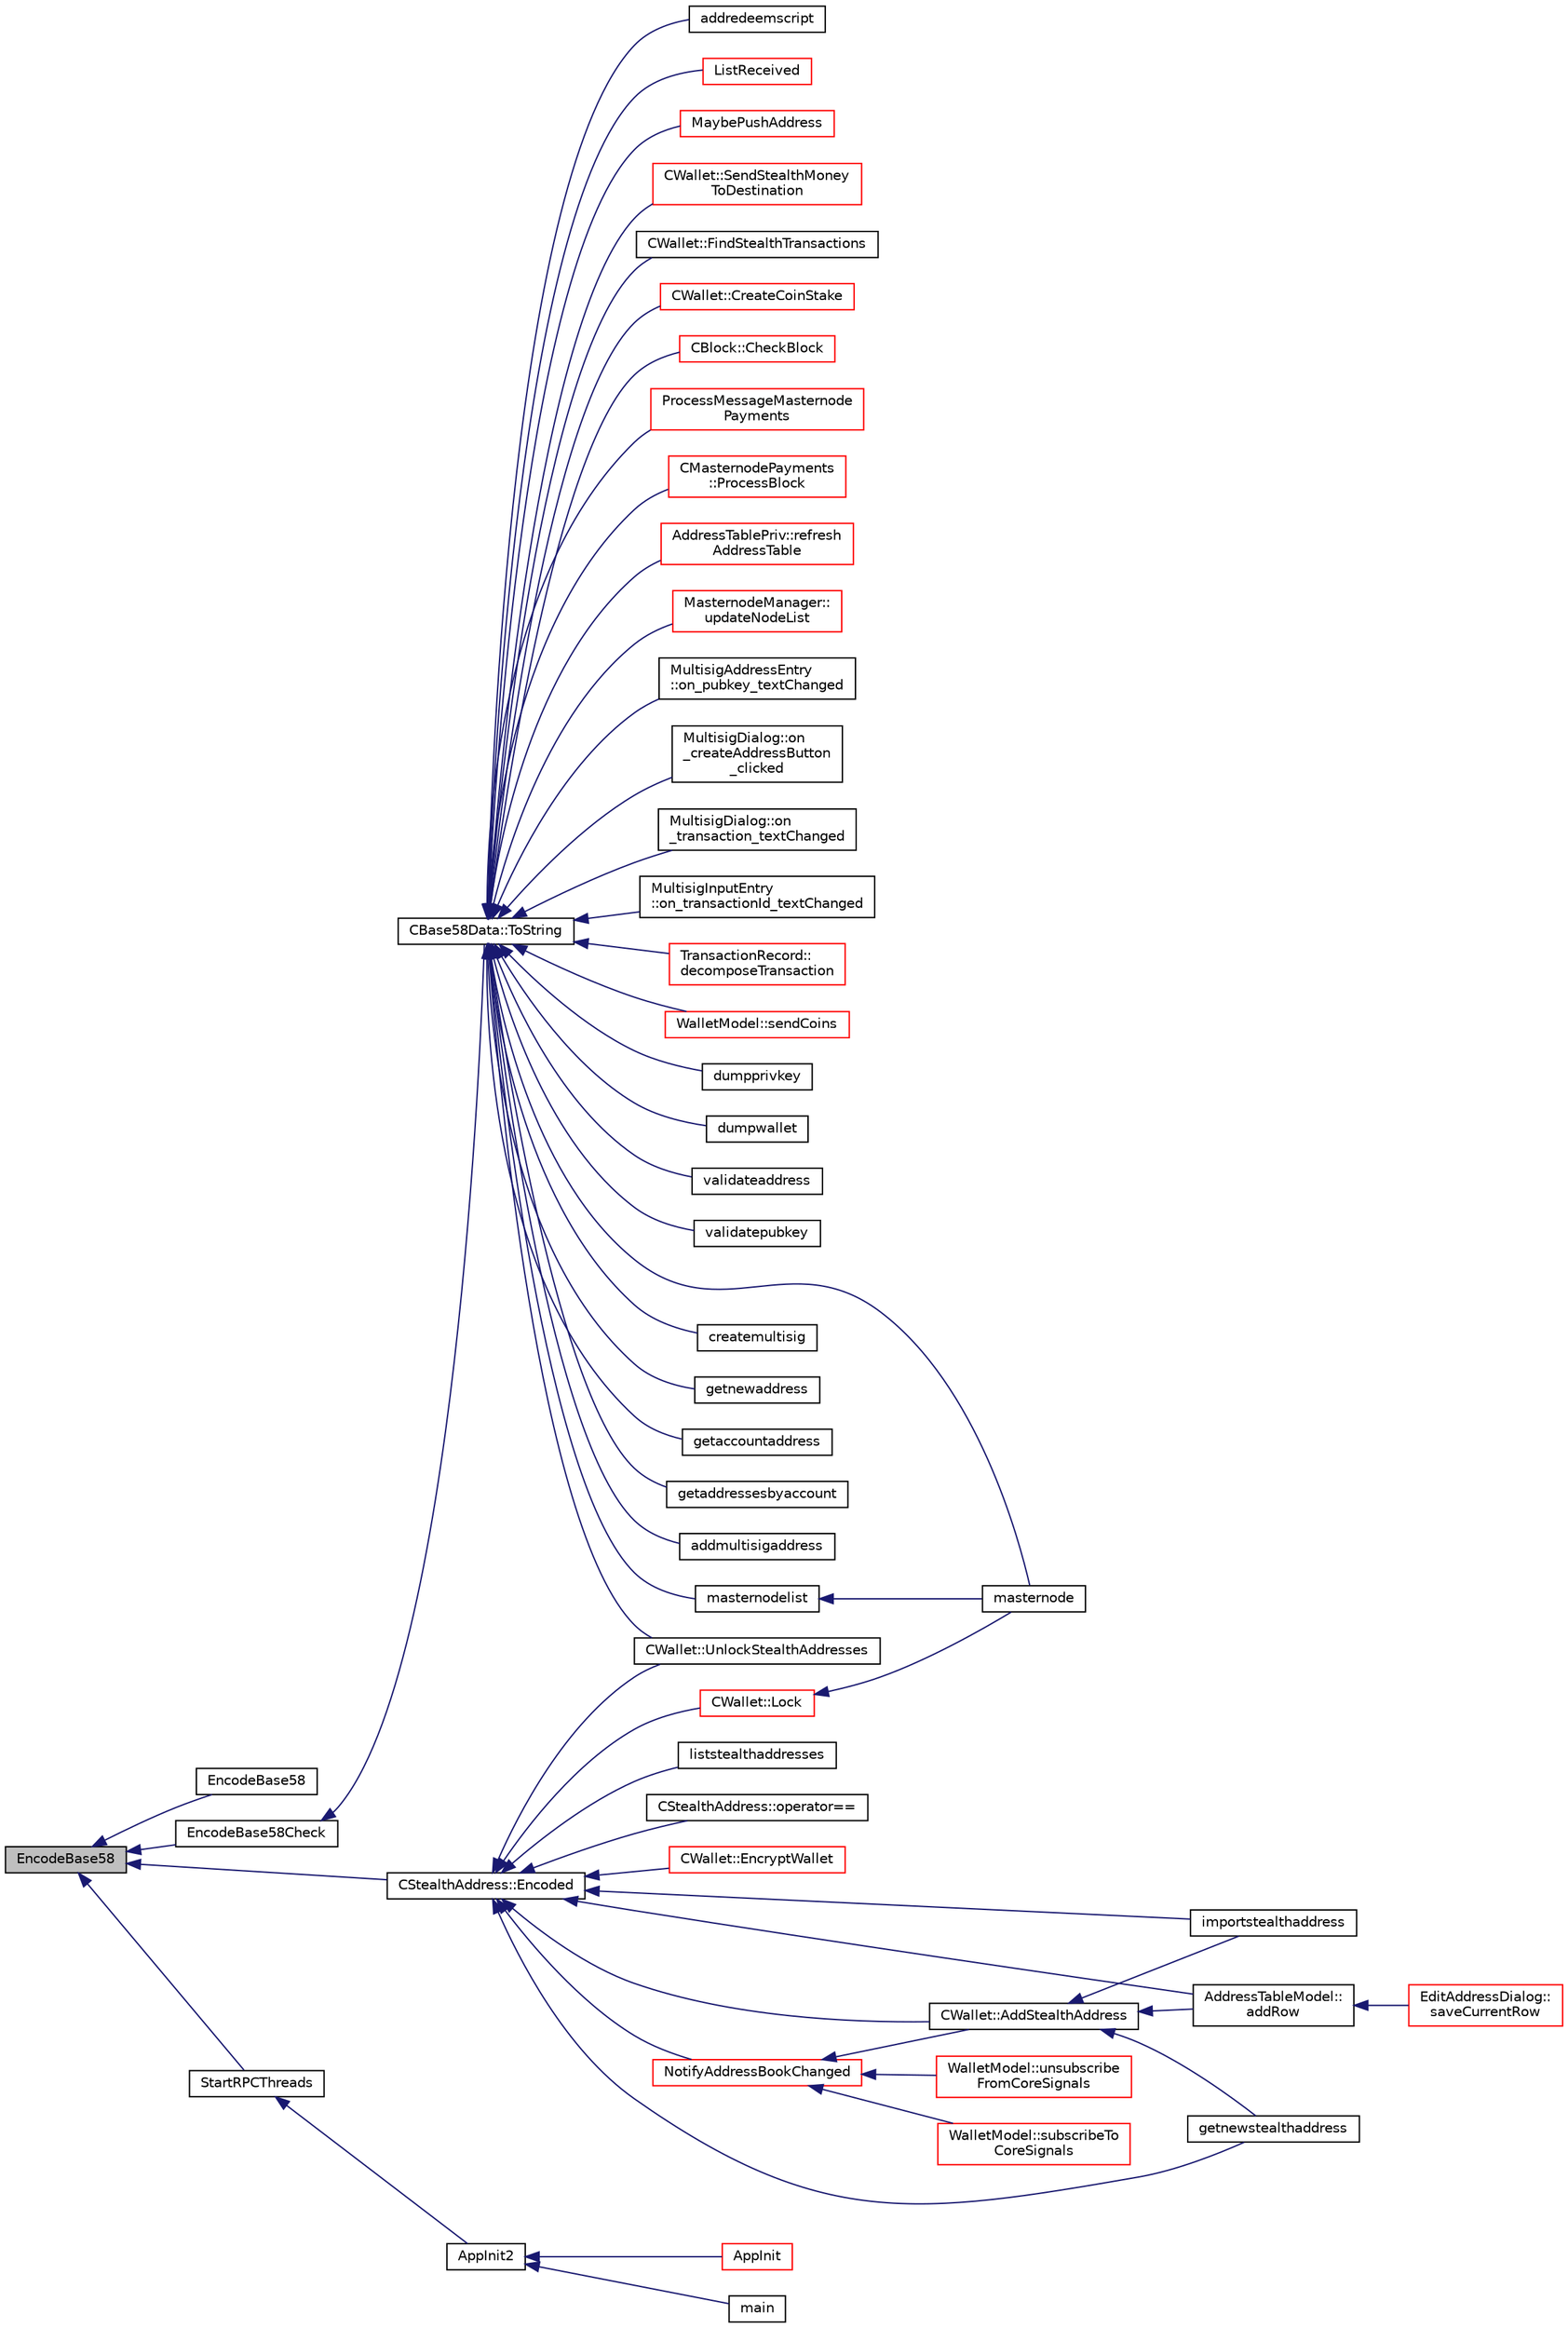 digraph "EncodeBase58"
{
  edge [fontname="Helvetica",fontsize="10",labelfontname="Helvetica",labelfontsize="10"];
  node [fontname="Helvetica",fontsize="10",shape=record];
  rankdir="LR";
  Node219 [label="EncodeBase58",height=0.2,width=0.4,color="black", fillcolor="grey75", style="filled", fontcolor="black"];
  Node219 -> Node220 [dir="back",color="midnightblue",fontsize="10",style="solid",fontname="Helvetica"];
  Node220 [label="EncodeBase58",height=0.2,width=0.4,color="black", fillcolor="white", style="filled",URL="$d8/d53/base58_8h.html#ab95cf95fa4e2631017335c2ea73090bc",tooltip="Encode a byte vector as a base58-encoded string. "];
  Node219 -> Node221 [dir="back",color="midnightblue",fontsize="10",style="solid",fontname="Helvetica"];
  Node221 [label="EncodeBase58Check",height=0.2,width=0.4,color="black", fillcolor="white", style="filled",URL="$d8/d53/base58_8h.html#ace9a5807ee51604f33044339f073ec76",tooltip="Encode a byte vector into a base58-encoded string, including checksum. "];
  Node221 -> Node222 [dir="back",color="midnightblue",fontsize="10",style="solid",fontname="Helvetica"];
  Node222 [label="CBase58Data::ToString",height=0.2,width=0.4,color="black", fillcolor="white", style="filled",URL="$d2/d08/class_c_base58_data.html#a7dc91af403ca02694b3247b15604e220"];
  Node222 -> Node223 [dir="back",color="midnightblue",fontsize="10",style="solid",fontname="Helvetica"];
  Node223 [label="CBlock::CheckBlock",height=0.2,width=0.4,color="red", fillcolor="white", style="filled",URL="$d3/d51/class_c_block.html#a423d19b5a2bf03e26cd412976df3ab20"];
  Node222 -> Node252 [dir="back",color="midnightblue",fontsize="10",style="solid",fontname="Helvetica"];
  Node252 [label="ProcessMessageMasternode\lPayments",height=0.2,width=0.4,color="red", fillcolor="white", style="filled",URL="$dc/d20/masternode-payments_8h.html#a8c28fb440d8031543d1de309e34c40f2"];
  Node222 -> Node253 [dir="back",color="midnightblue",fontsize="10",style="solid",fontname="Helvetica"];
  Node253 [label="CMasternodePayments\l::ProcessBlock",height=0.2,width=0.4,color="red", fillcolor="white", style="filled",URL="$dc/d9a/class_c_masternode_payments.html#aa23dfbc148f10f601e9771bfcffea441"];
  Node222 -> Node254 [dir="back",color="midnightblue",fontsize="10",style="solid",fontname="Helvetica"];
  Node254 [label="AddressTablePriv::refresh\lAddressTable",height=0.2,width=0.4,color="red", fillcolor="white", style="filled",URL="$de/dba/class_address_table_priv.html#af093c98444e8f734e08cfc2ce5b9b116"];
  Node222 -> Node237 [dir="back",color="midnightblue",fontsize="10",style="solid",fontname="Helvetica"];
  Node237 [label="MasternodeManager::\lupdateNodeList",height=0.2,width=0.4,color="red", fillcolor="white", style="filled",URL="$d9/d70/class_masternode_manager.html#a5485a8bd6ccf673027165cc1207dfae9"];
  Node222 -> Node256 [dir="back",color="midnightblue",fontsize="10",style="solid",fontname="Helvetica"];
  Node256 [label="MultisigAddressEntry\l::on_pubkey_textChanged",height=0.2,width=0.4,color="black", fillcolor="white", style="filled",URL="$da/d39/class_multisig_address_entry.html#addaaabad7c692f4be0255d3969ccb6c0"];
  Node222 -> Node257 [dir="back",color="midnightblue",fontsize="10",style="solid",fontname="Helvetica"];
  Node257 [label="MultisigDialog::on\l_createAddressButton\l_clicked",height=0.2,width=0.4,color="black", fillcolor="white", style="filled",URL="$d4/df4/class_multisig_dialog.html#a99a1605980d9bf0a4c2426ead61aa15a"];
  Node222 -> Node258 [dir="back",color="midnightblue",fontsize="10",style="solid",fontname="Helvetica"];
  Node258 [label="MultisigDialog::on\l_transaction_textChanged",height=0.2,width=0.4,color="black", fillcolor="white", style="filled",URL="$d4/df4/class_multisig_dialog.html#a2412fa91c5e7ef51c229aa36388c0960"];
  Node222 -> Node259 [dir="back",color="midnightblue",fontsize="10",style="solid",fontname="Helvetica"];
  Node259 [label="MultisigInputEntry\l::on_transactionId_textChanged",height=0.2,width=0.4,color="black", fillcolor="white", style="filled",URL="$d9/d3d/class_multisig_input_entry.html#a1cb42a240e71f999f06fbf7e4ffbc982"];
  Node222 -> Node260 [dir="back",color="midnightblue",fontsize="10",style="solid",fontname="Helvetica"];
  Node260 [label="TransactionRecord::\ldecomposeTransaction",height=0.2,width=0.4,color="red", fillcolor="white", style="filled",URL="$d1/da7/class_transaction_record.html#a9f5db4465fa5fdcc3f9af525096bcdb9"];
  Node222 -> Node265 [dir="back",color="midnightblue",fontsize="10",style="solid",fontname="Helvetica"];
  Node265 [label="WalletModel::sendCoins",height=0.2,width=0.4,color="red", fillcolor="white", style="filled",URL="$d4/d27/class_wallet_model.html#a053fb3ff2b8b0347f83e6bb591126746"];
  Node222 -> Node268 [dir="back",color="midnightblue",fontsize="10",style="solid",fontname="Helvetica"];
  Node268 [label="dumpprivkey",height=0.2,width=0.4,color="black", fillcolor="white", style="filled",URL="$dc/dbf/rpcdump_8cpp.html#a4010fb238298e15c540d3e5ecd60f858"];
  Node222 -> Node269 [dir="back",color="midnightblue",fontsize="10",style="solid",fontname="Helvetica"];
  Node269 [label="dumpwallet",height=0.2,width=0.4,color="black", fillcolor="white", style="filled",URL="$dc/dbf/rpcdump_8cpp.html#a831ddf746d4f2500ba6f6c07f63445cd"];
  Node222 -> Node270 [dir="back",color="midnightblue",fontsize="10",style="solid",fontname="Helvetica"];
  Node270 [label="validateaddress",height=0.2,width=0.4,color="black", fillcolor="white", style="filled",URL="$db/d48/rpcmisc_8cpp.html#aea4124dcc1390de557db6128da0697f4"];
  Node222 -> Node271 [dir="back",color="midnightblue",fontsize="10",style="solid",fontname="Helvetica"];
  Node271 [label="validatepubkey",height=0.2,width=0.4,color="black", fillcolor="white", style="filled",URL="$db/d48/rpcmisc_8cpp.html#a32620752527477f4bac811a7db5ab35b"];
  Node222 -> Node241 [dir="back",color="midnightblue",fontsize="10",style="solid",fontname="Helvetica"];
  Node241 [label="masternode",height=0.2,width=0.4,color="black", fillcolor="white", style="filled",URL="$d5/d6b/rpcstashedsend_8cpp.html#a30609e443aeb47c29ed0878d16b1b5e1"];
  Node222 -> Node240 [dir="back",color="midnightblue",fontsize="10",style="solid",fontname="Helvetica"];
  Node240 [label="masternodelist",height=0.2,width=0.4,color="black", fillcolor="white", style="filled",URL="$d5/d6b/rpcstashedsend_8cpp.html#a3a7ed7e37f21eb2912afc6e776f7236c"];
  Node240 -> Node241 [dir="back",color="midnightblue",fontsize="10",style="solid",fontname="Helvetica"];
  Node222 -> Node272 [dir="back",color="midnightblue",fontsize="10",style="solid",fontname="Helvetica"];
  Node272 [label="createmultisig",height=0.2,width=0.4,color="black", fillcolor="white", style="filled",URL="$df/d1d/rpcwallet_8cpp.html#a10f145bcadd06025abb3b065e2fa7a84"];
  Node222 -> Node273 [dir="back",color="midnightblue",fontsize="10",style="solid",fontname="Helvetica"];
  Node273 [label="getnewaddress",height=0.2,width=0.4,color="black", fillcolor="white", style="filled",URL="$df/d1d/rpcwallet_8cpp.html#aead824d845d670fbd8f187ebd4f9a535"];
  Node222 -> Node274 [dir="back",color="midnightblue",fontsize="10",style="solid",fontname="Helvetica"];
  Node274 [label="getaccountaddress",height=0.2,width=0.4,color="black", fillcolor="white", style="filled",URL="$df/d1d/rpcwallet_8cpp.html#a92145bcb3cfb45eb47dca18f1c94c434"];
  Node222 -> Node275 [dir="back",color="midnightblue",fontsize="10",style="solid",fontname="Helvetica"];
  Node275 [label="getaddressesbyaccount",height=0.2,width=0.4,color="black", fillcolor="white", style="filled",URL="$df/d1d/rpcwallet_8cpp.html#af7f6462458033e5fcd024bc4fecf2da8"];
  Node222 -> Node276 [dir="back",color="midnightblue",fontsize="10",style="solid",fontname="Helvetica"];
  Node276 [label="addmultisigaddress",height=0.2,width=0.4,color="black", fillcolor="white", style="filled",URL="$df/d1d/rpcwallet_8cpp.html#a01e8a83cbd4209f10c71719383d7ca2d"];
  Node222 -> Node277 [dir="back",color="midnightblue",fontsize="10",style="solid",fontname="Helvetica"];
  Node277 [label="addredeemscript",height=0.2,width=0.4,color="black", fillcolor="white", style="filled",URL="$df/d1d/rpcwallet_8cpp.html#a6bdf3775b3749a2b216576b62af4f801"];
  Node222 -> Node278 [dir="back",color="midnightblue",fontsize="10",style="solid",fontname="Helvetica"];
  Node278 [label="ListReceived",height=0.2,width=0.4,color="red", fillcolor="white", style="filled",URL="$df/d1d/rpcwallet_8cpp.html#a0cc958f67a8d6d0002cb4fee19eddb5c"];
  Node222 -> Node281 [dir="back",color="midnightblue",fontsize="10",style="solid",fontname="Helvetica"];
  Node281 [label="MaybePushAddress",height=0.2,width=0.4,color="red", fillcolor="white", style="filled",URL="$df/d1d/rpcwallet_8cpp.html#a258c7a3dbf3fbf80ce4ab8c51d6842db"];
  Node222 -> Node286 [dir="back",color="midnightblue",fontsize="10",style="solid",fontname="Helvetica"];
  Node286 [label="CWallet::UnlockStealthAddresses",height=0.2,width=0.4,color="black", fillcolor="white", style="filled",URL="$d2/de5/class_c_wallet.html#ac45af0632ea59c56295d3158b7387f33"];
  Node222 -> Node287 [dir="back",color="midnightblue",fontsize="10",style="solid",fontname="Helvetica"];
  Node287 [label="CWallet::SendStealthMoney\lToDestination",height=0.2,width=0.4,color="red", fillcolor="white", style="filled",URL="$d2/de5/class_c_wallet.html#afce932bf3aa678046ab75eccff004858"];
  Node222 -> Node290 [dir="back",color="midnightblue",fontsize="10",style="solid",fontname="Helvetica"];
  Node290 [label="CWallet::FindStealthTransactions",height=0.2,width=0.4,color="black", fillcolor="white", style="filled",URL="$d2/de5/class_c_wallet.html#a5d0e2025dc7a87a0406be272b80509ee"];
  Node222 -> Node291 [dir="back",color="midnightblue",fontsize="10",style="solid",fontname="Helvetica"];
  Node291 [label="CWallet::CreateCoinStake",height=0.2,width=0.4,color="red", fillcolor="white", style="filled",URL="$d2/de5/class_c_wallet.html#a644df129468440aa36f49ca3716a3c19"];
  Node219 -> Node292 [dir="back",color="midnightblue",fontsize="10",style="solid",fontname="Helvetica"];
  Node292 [label="StartRPCThreads",height=0.2,width=0.4,color="black", fillcolor="white", style="filled",URL="$d3/da2/rpcserver_8h.html#af4d692a884c24c4abe2fc3f2b165542d"];
  Node292 -> Node227 [dir="back",color="midnightblue",fontsize="10",style="solid",fontname="Helvetica"];
  Node227 [label="AppInit2",height=0.2,width=0.4,color="black", fillcolor="white", style="filled",URL="$d8/dc0/init_8h.html#a1a4c1bfbf6ba1db77e988b89b9cadfd3",tooltip="Initialize ion. "];
  Node227 -> Node228 [dir="back",color="midnightblue",fontsize="10",style="solid",fontname="Helvetica"];
  Node228 [label="AppInit",height=0.2,width=0.4,color="red", fillcolor="white", style="filled",URL="$d4/d35/iond_8cpp.html#ac59316b767e6984e1285f0531275286b"];
  Node227 -> Node230 [dir="back",color="midnightblue",fontsize="10",style="solid",fontname="Helvetica"];
  Node230 [label="main",height=0.2,width=0.4,color="black", fillcolor="white", style="filled",URL="$d5/d2d/ion_8cpp.html#a0ddf1224851353fc92bfbff6f499fa97"];
  Node219 -> Node293 [dir="back",color="midnightblue",fontsize="10",style="solid",fontname="Helvetica"];
  Node293 [label="CStealthAddress::Encoded",height=0.2,width=0.4,color="black", fillcolor="white", style="filled",URL="$d6/d37/class_c_stealth_address.html#a1318c3f56f64354f4c909380ba692c91"];
  Node293 -> Node294 [dir="back",color="midnightblue",fontsize="10",style="solid",fontname="Helvetica"];
  Node294 [label="AddressTableModel::\laddRow",height=0.2,width=0.4,color="black", fillcolor="white", style="filled",URL="$d9/ded/class_address_table_model.html#a08ab9ae401a18d193f0e39551de81280"];
  Node294 -> Node295 [dir="back",color="midnightblue",fontsize="10",style="solid",fontname="Helvetica"];
  Node295 [label="EditAddressDialog::\lsaveCurrentRow",height=0.2,width=0.4,color="red", fillcolor="white", style="filled",URL="$da/db7/class_edit_address_dialog.html#a8494a551799cd1f4c253e557424c206c"];
  Node293 -> Node297 [dir="back",color="midnightblue",fontsize="10",style="solid",fontname="Helvetica"];
  Node297 [label="NotifyAddressBookChanged",height=0.2,width=0.4,color="red", fillcolor="white", style="filled",URL="$d8/d9b/walletmodel_8cpp.html#ab4e3d5ba1daba2e9a4cdd0d20bf25833"];
  Node297 -> Node298 [dir="back",color="midnightblue",fontsize="10",style="solid",fontname="Helvetica"];
  Node298 [label="WalletModel::subscribeTo\lCoreSignals",height=0.2,width=0.4,color="red", fillcolor="white", style="filled",URL="$d4/d27/class_wallet_model.html#afc875c7d3b1ca788f2b4ed842607bac0"];
  Node297 -> Node300 [dir="back",color="midnightblue",fontsize="10",style="solid",fontname="Helvetica"];
  Node300 [label="WalletModel::unsubscribe\lFromCoreSignals",height=0.2,width=0.4,color="red", fillcolor="white", style="filled",URL="$d4/d27/class_wallet_model.html#acb20c3e5c1a83ce0ed7f300c3cddee73"];
  Node297 -> Node302 [dir="back",color="midnightblue",fontsize="10",style="solid",fontname="Helvetica"];
  Node302 [label="CWallet::AddStealthAddress",height=0.2,width=0.4,color="black", fillcolor="white", style="filled",URL="$d2/de5/class_c_wallet.html#a19d6a23e37ff619c741b7dfa9279b973"];
  Node302 -> Node294 [dir="back",color="midnightblue",fontsize="10",style="solid",fontname="Helvetica"];
  Node302 -> Node303 [dir="back",color="midnightblue",fontsize="10",style="solid",fontname="Helvetica"];
  Node303 [label="getnewstealthaddress",height=0.2,width=0.4,color="black", fillcolor="white", style="filled",URL="$df/d1d/rpcwallet_8cpp.html#a59139de50de79af3d3960ddbb5ee5340"];
  Node302 -> Node304 [dir="back",color="midnightblue",fontsize="10",style="solid",fontname="Helvetica"];
  Node304 [label="importstealthaddress",height=0.2,width=0.4,color="black", fillcolor="white", style="filled",URL="$df/d1d/rpcwallet_8cpp.html#a4bde25c1b4a97ec6068d2808594c9820"];
  Node293 -> Node303 [dir="back",color="midnightblue",fontsize="10",style="solid",fontname="Helvetica"];
  Node293 -> Node317 [dir="back",color="midnightblue",fontsize="10",style="solid",fontname="Helvetica"];
  Node317 [label="liststealthaddresses",height=0.2,width=0.4,color="black", fillcolor="white", style="filled",URL="$df/d1d/rpcwallet_8cpp.html#a122c17b0d58ddd7ba5a7471d0089c1b9"];
  Node293 -> Node304 [dir="back",color="midnightblue",fontsize="10",style="solid",fontname="Helvetica"];
  Node293 -> Node318 [dir="back",color="midnightblue",fontsize="10",style="solid",fontname="Helvetica"];
  Node318 [label="CStealthAddress::operator==",height=0.2,width=0.4,color="black", fillcolor="white", style="filled",URL="$d6/d37/class_c_stealth_address.html#aafdb2534bed64a42a3e3147a997514eb"];
  Node293 -> Node319 [dir="back",color="midnightblue",fontsize="10",style="solid",fontname="Helvetica"];
  Node319 [label="CWallet::Lock",height=0.2,width=0.4,color="red", fillcolor="white", style="filled",URL="$d2/de5/class_c_wallet.html#a0404b6bc1cb804aadc69b9902b52282a"];
  Node319 -> Node241 [dir="back",color="midnightblue",fontsize="10",style="solid",fontname="Helvetica"];
  Node293 -> Node340 [dir="back",color="midnightblue",fontsize="10",style="solid",fontname="Helvetica"];
  Node340 [label="CWallet::EncryptWallet",height=0.2,width=0.4,color="red", fillcolor="white", style="filled",URL="$d2/de5/class_c_wallet.html#ab34fe5bf771619dcbe22a65f013e5469"];
  Node293 -> Node302 [dir="back",color="midnightblue",fontsize="10",style="solid",fontname="Helvetica"];
  Node293 -> Node286 [dir="back",color="midnightblue",fontsize="10",style="solid",fontname="Helvetica"];
}
